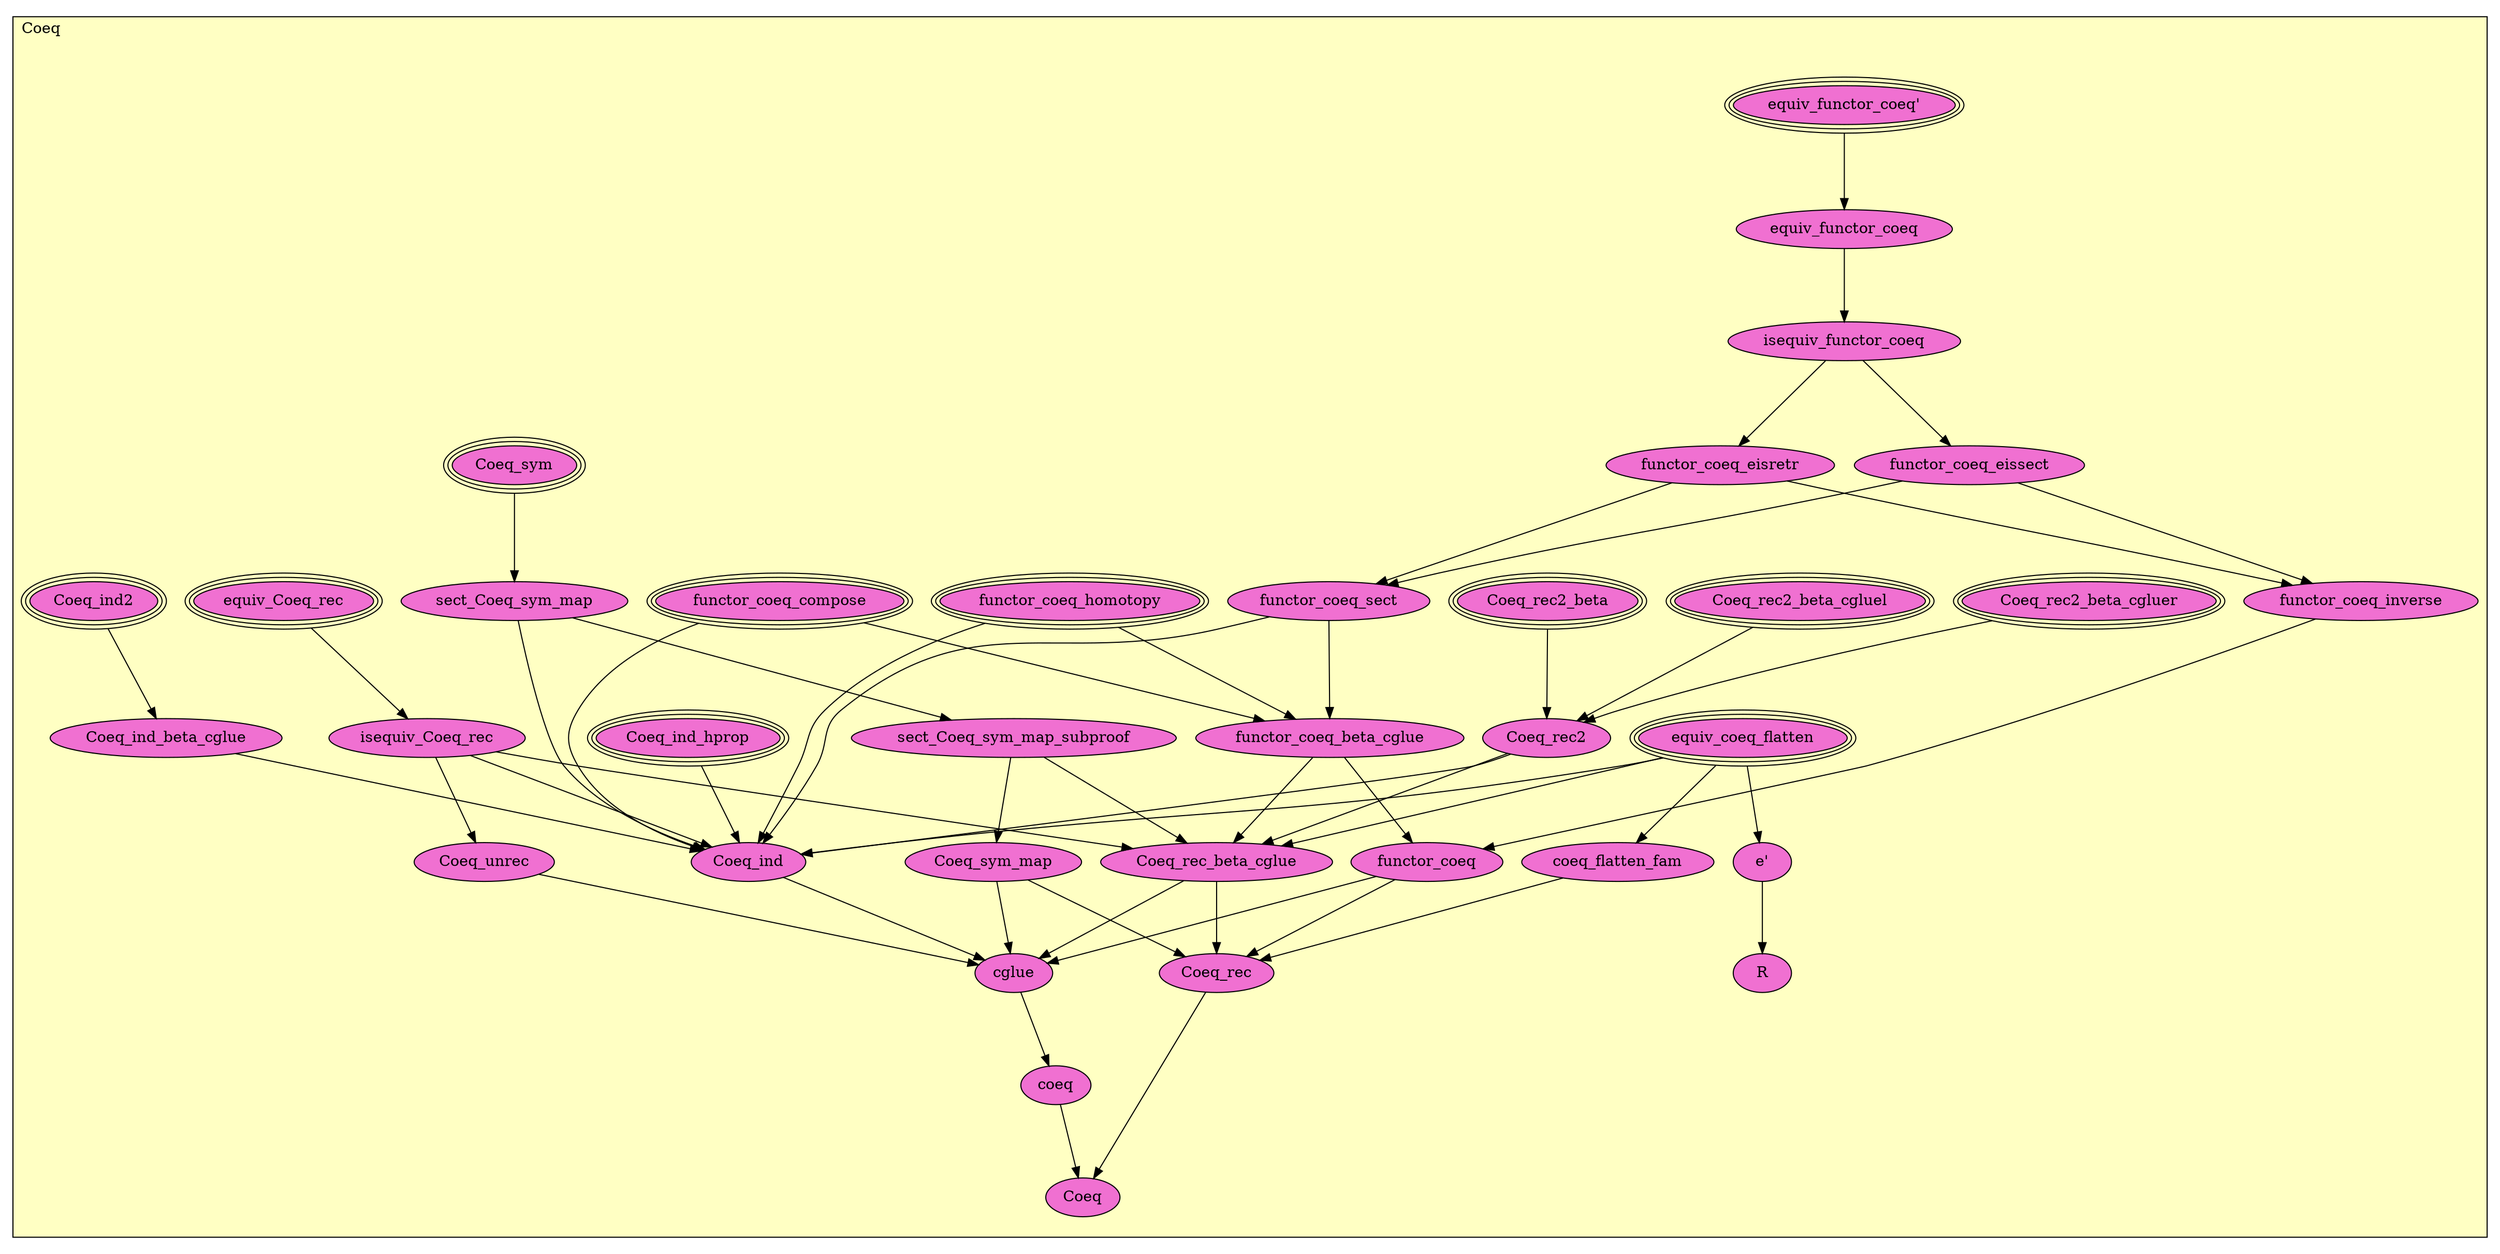 digraph HoTT_Colimits_Coeq {
  graph [ratio=0.5]
  node [style=filled]
Coeq_equiv_coeq_flatten [label="equiv_coeq_flatten", URL=<Coeq.html#equiv_coeq_flatten>, peripheries=3, fillcolor="#F070D1"] ;
Coeq_e_ [label="e'", URL=<Coeq.html#e'>, fillcolor="#F070D1"] ;
Coeq_R [label="R", URL=<Coeq.html#R>, fillcolor="#F070D1"] ;
Coeq_coeq_flatten_fam [label="coeq_flatten_fam", URL=<Coeq.html#coeq_flatten_fam>, fillcolor="#F070D1"] ;
Coeq_Coeq_sym [label="Coeq_sym", URL=<Coeq.html#Coeq_sym>, peripheries=3, fillcolor="#F070D1"] ;
Coeq_sect_Coeq_sym_map [label="sect_Coeq_sym_map", URL=<Coeq.html#sect_Coeq_sym_map>, fillcolor="#F070D1"] ;
Coeq_sect_Coeq_sym_map_subproof [label="sect_Coeq_sym_map_subproof", URL=<Coeq.html#sect_Coeq_sym_map_subproof>, fillcolor="#F070D1"] ;
Coeq_Coeq_sym_map [label="Coeq_sym_map", URL=<Coeq.html#Coeq_sym_map>, fillcolor="#F070D1"] ;
Coeq_Coeq_ind2 [label="Coeq_ind2", URL=<Coeq.html#Coeq_ind2>, peripheries=3, fillcolor="#F070D1"] ;
Coeq_Coeq_rec2_beta_cgluer [label="Coeq_rec2_beta_cgluer", URL=<Coeq.html#Coeq_rec2_beta_cgluer>, peripheries=3, fillcolor="#F070D1"] ;
Coeq_Coeq_rec2_beta_cgluel [label="Coeq_rec2_beta_cgluel", URL=<Coeq.html#Coeq_rec2_beta_cgluel>, peripheries=3, fillcolor="#F070D1"] ;
Coeq_Coeq_rec2_beta [label="Coeq_rec2_beta", URL=<Coeq.html#Coeq_rec2_beta>, peripheries=3, fillcolor="#F070D1"] ;
Coeq_Coeq_rec2 [label="Coeq_rec2", URL=<Coeq.html#Coeq_rec2>, fillcolor="#F070D1"] ;
Coeq_equiv_functor_coeq_ [label="equiv_functor_coeq'", URL=<Coeq.html#equiv_functor_coeq'>, peripheries=3, fillcolor="#F070D1"] ;
Coeq_equiv_functor_coeq [label="equiv_functor_coeq", URL=<Coeq.html#equiv_functor_coeq>, fillcolor="#F070D1"] ;
Coeq_isequiv_functor_coeq [label="isequiv_functor_coeq", URL=<Coeq.html#isequiv_functor_coeq>, fillcolor="#F070D1"] ;
Coeq_functor_coeq_eisretr [label="functor_coeq_eisretr", URL=<Coeq.html#functor_coeq_eisretr>, fillcolor="#F070D1"] ;
Coeq_functor_coeq_eissect [label="functor_coeq_eissect", URL=<Coeq.html#functor_coeq_eissect>, fillcolor="#F070D1"] ;
Coeq_functor_coeq_inverse [label="functor_coeq_inverse", URL=<Coeq.html#functor_coeq_inverse>, fillcolor="#F070D1"] ;
Coeq_functor_coeq_sect [label="functor_coeq_sect", URL=<Coeq.html#functor_coeq_sect>, fillcolor="#F070D1"] ;
Coeq_functor_coeq_homotopy [label="functor_coeq_homotopy", URL=<Coeq.html#functor_coeq_homotopy>, peripheries=3, fillcolor="#F070D1"] ;
Coeq_functor_coeq_compose [label="functor_coeq_compose", URL=<Coeq.html#functor_coeq_compose>, peripheries=3, fillcolor="#F070D1"] ;
Coeq_functor_coeq_beta_cglue [label="functor_coeq_beta_cglue", URL=<Coeq.html#functor_coeq_beta_cglue>, fillcolor="#F070D1"] ;
Coeq_functor_coeq [label="functor_coeq", URL=<Coeq.html#functor_coeq>, fillcolor="#F070D1"] ;
Coeq_equiv_Coeq_rec [label="equiv_Coeq_rec", URL=<Coeq.html#equiv_Coeq_rec>, peripheries=3, fillcolor="#F070D1"] ;
Coeq_isequiv_Coeq_rec [label="isequiv_Coeq_rec", URL=<Coeq.html#isequiv_Coeq_rec>, fillcolor="#F070D1"] ;
Coeq_Coeq_unrec [label="Coeq_unrec", URL=<Coeq.html#Coeq_unrec>, fillcolor="#F070D1"] ;
Coeq_Coeq_ind_hprop [label="Coeq_ind_hprop", URL=<Coeq.html#Coeq_ind_hprop>, peripheries=3, fillcolor="#F070D1"] ;
Coeq_Coeq_rec_beta_cglue [label="Coeq_rec_beta_cglue", URL=<Coeq.html#Coeq_rec_beta_cglue>, fillcolor="#F070D1"] ;
Coeq_Coeq_rec [label="Coeq_rec", URL=<Coeq.html#Coeq_rec>, fillcolor="#F070D1"] ;
Coeq_Coeq_ind_beta_cglue [label="Coeq_ind_beta_cglue", URL=<Coeq.html#Coeq_ind_beta_cglue>, fillcolor="#F070D1"] ;
Coeq_Coeq_ind [label="Coeq_ind", URL=<Coeq.html#Coeq_ind>, fillcolor="#F070D1"] ;
Coeq_cglue [label="cglue", URL=<Coeq.html#cglue>, fillcolor="#F070D1"] ;
Coeq_coeq [label="coeq", URL=<Coeq.html#coeq>, fillcolor="#F070D1"] ;
Coeq_Coeq [label="Coeq", URL=<Coeq.html#Coeq>, fillcolor="#F070D1"] ;
  Coeq_equiv_coeq_flatten -> Coeq_e_ [] ;
  Coeq_equiv_coeq_flatten -> Coeq_coeq_flatten_fam [] ;
  Coeq_equiv_coeq_flatten -> Coeq_Coeq_rec_beta_cglue [] ;
  Coeq_equiv_coeq_flatten -> Coeq_Coeq_ind [] ;
  Coeq_e_ -> Coeq_R [] ;
  Coeq_coeq_flatten_fam -> Coeq_Coeq_rec [] ;
  Coeq_Coeq_sym -> Coeq_sect_Coeq_sym_map [] ;
  Coeq_sect_Coeq_sym_map -> Coeq_sect_Coeq_sym_map_subproof [] ;
  Coeq_sect_Coeq_sym_map -> Coeq_Coeq_ind [] ;
  Coeq_sect_Coeq_sym_map_subproof -> Coeq_Coeq_sym_map [] ;
  Coeq_sect_Coeq_sym_map_subproof -> Coeq_Coeq_rec_beta_cglue [] ;
  Coeq_Coeq_sym_map -> Coeq_Coeq_rec [] ;
  Coeq_Coeq_sym_map -> Coeq_cglue [] ;
  Coeq_Coeq_ind2 -> Coeq_Coeq_ind_beta_cglue [] ;
  Coeq_Coeq_rec2_beta_cgluer -> Coeq_Coeq_rec2 [] ;
  Coeq_Coeq_rec2_beta_cgluel -> Coeq_Coeq_rec2 [] ;
  Coeq_Coeq_rec2_beta -> Coeq_Coeq_rec2 [] ;
  Coeq_Coeq_rec2 -> Coeq_Coeq_rec_beta_cglue [] ;
  Coeq_Coeq_rec2 -> Coeq_Coeq_ind [] ;
  Coeq_equiv_functor_coeq_ -> Coeq_equiv_functor_coeq [] ;
  Coeq_equiv_functor_coeq -> Coeq_isequiv_functor_coeq [] ;
  Coeq_isequiv_functor_coeq -> Coeq_functor_coeq_eisretr [] ;
  Coeq_isequiv_functor_coeq -> Coeq_functor_coeq_eissect [] ;
  Coeq_functor_coeq_eisretr -> Coeq_functor_coeq_inverse [] ;
  Coeq_functor_coeq_eisretr -> Coeq_functor_coeq_sect [] ;
  Coeq_functor_coeq_eissect -> Coeq_functor_coeq_inverse [] ;
  Coeq_functor_coeq_eissect -> Coeq_functor_coeq_sect [] ;
  Coeq_functor_coeq_inverse -> Coeq_functor_coeq [] ;
  Coeq_functor_coeq_sect -> Coeq_functor_coeq_beta_cglue [] ;
  Coeq_functor_coeq_sect -> Coeq_Coeq_ind [] ;
  Coeq_functor_coeq_homotopy -> Coeq_functor_coeq_beta_cglue [] ;
  Coeq_functor_coeq_homotopy -> Coeq_Coeq_ind [] ;
  Coeq_functor_coeq_compose -> Coeq_functor_coeq_beta_cglue [] ;
  Coeq_functor_coeq_compose -> Coeq_Coeq_ind [] ;
  Coeq_functor_coeq_beta_cglue -> Coeq_functor_coeq [] ;
  Coeq_functor_coeq_beta_cglue -> Coeq_Coeq_rec_beta_cglue [] ;
  Coeq_functor_coeq -> Coeq_Coeq_rec [] ;
  Coeq_functor_coeq -> Coeq_cglue [] ;
  Coeq_equiv_Coeq_rec -> Coeq_isequiv_Coeq_rec [] ;
  Coeq_isequiv_Coeq_rec -> Coeq_Coeq_unrec [] ;
  Coeq_isequiv_Coeq_rec -> Coeq_Coeq_rec_beta_cglue [] ;
  Coeq_isequiv_Coeq_rec -> Coeq_Coeq_ind [] ;
  Coeq_Coeq_unrec -> Coeq_cglue [] ;
  Coeq_Coeq_ind_hprop -> Coeq_Coeq_ind [] ;
  Coeq_Coeq_rec_beta_cglue -> Coeq_Coeq_rec [] ;
  Coeq_Coeq_rec_beta_cglue -> Coeq_cglue [] ;
  Coeq_Coeq_rec -> Coeq_Coeq [] ;
  Coeq_Coeq_ind_beta_cglue -> Coeq_Coeq_ind [] ;
  Coeq_Coeq_ind -> Coeq_cglue [] ;
  Coeq_cglue -> Coeq_coeq [] ;
  Coeq_coeq -> Coeq_Coeq [] ;
subgraph cluster_Coeq { label="Coeq"; fillcolor="#FFFFC3"; labeljust=l; style=filled 
Coeq_Coeq; Coeq_coeq; Coeq_cglue; Coeq_Coeq_ind; Coeq_Coeq_ind_beta_cglue; Coeq_Coeq_rec; Coeq_Coeq_rec_beta_cglue; Coeq_Coeq_ind_hprop; Coeq_Coeq_unrec; Coeq_isequiv_Coeq_rec; Coeq_equiv_Coeq_rec; Coeq_functor_coeq; Coeq_functor_coeq_beta_cglue; Coeq_functor_coeq_compose; Coeq_functor_coeq_homotopy; Coeq_functor_coeq_sect; Coeq_functor_coeq_inverse; Coeq_functor_coeq_eissect; Coeq_functor_coeq_eisretr; Coeq_isequiv_functor_coeq; Coeq_equiv_functor_coeq; Coeq_equiv_functor_coeq_; Coeq_Coeq_rec2; Coeq_Coeq_rec2_beta; Coeq_Coeq_rec2_beta_cgluel; Coeq_Coeq_rec2_beta_cgluer; Coeq_Coeq_ind2; Coeq_Coeq_sym_map; Coeq_sect_Coeq_sym_map_subproof; Coeq_sect_Coeq_sym_map; Coeq_Coeq_sym; Coeq_coeq_flatten_fam; Coeq_R; Coeq_e_; Coeq_equiv_coeq_flatten; };
} /* END */
